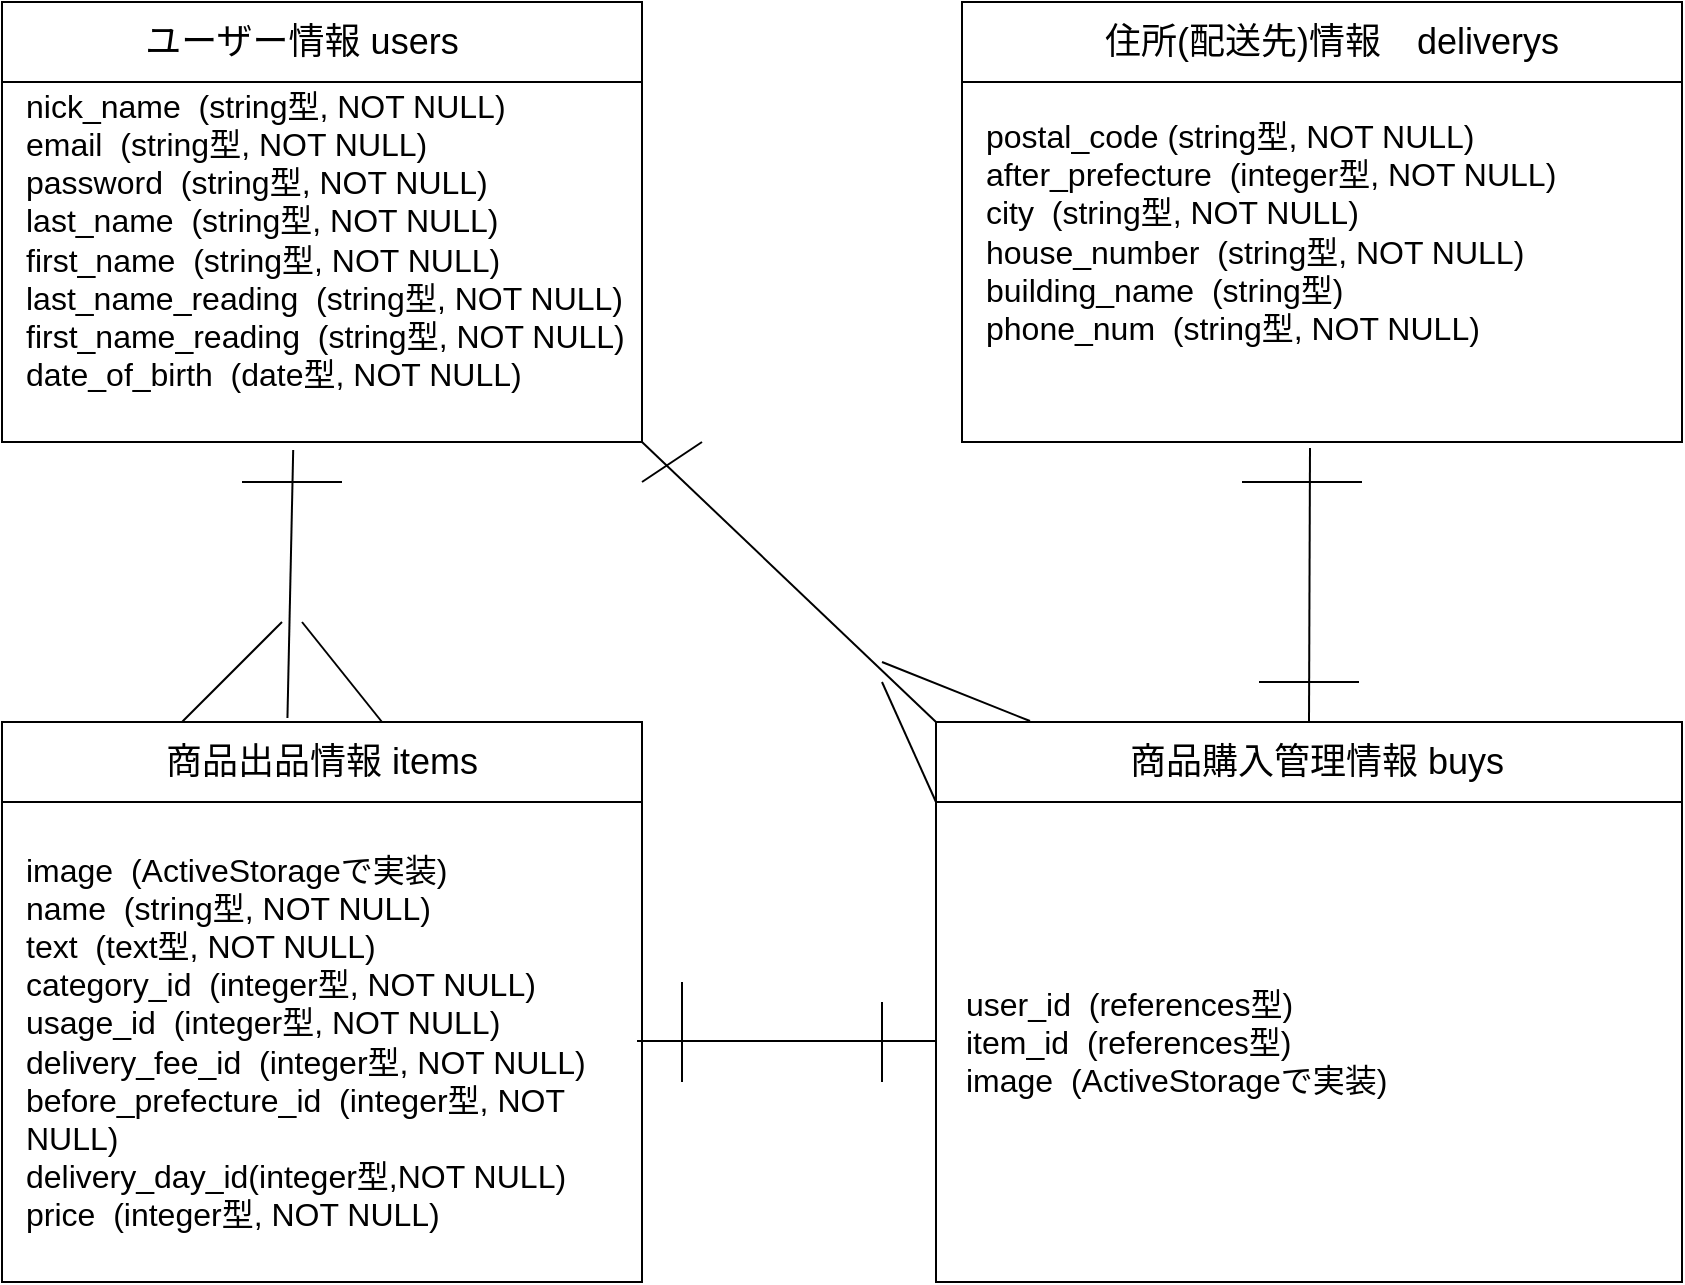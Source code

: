 <mxfile version="13.6.5">
    <diagram id="0W38vJm-rNa2hDeHWIhZ" name="ページ1">
        <mxGraphModel dx="957" dy="708" grid="1" gridSize="10" guides="1" tooltips="1" connect="1" arrows="1" fold="1" page="1" pageScale="1" pageWidth="827" pageHeight="1169" math="0" shadow="0">
            <root>
                <mxCell id="0"/>
                <mxCell id="1" parent="0"/>
                <mxCell id="6" value="" style="rounded=0;whiteSpace=wrap;html=1;" parent="1" vertex="1">
                    <mxGeometry x="40" y="80" width="320" height="40" as="geometry"/>
                </mxCell>
                <mxCell id="2" value="" style="rounded=0;whiteSpace=wrap;html=1;" parent="1" vertex="1">
                    <mxGeometry x="40" y="120" width="320" height="180" as="geometry"/>
                </mxCell>
                <mxCell id="5" value="ユーザー情報 users" style="text;html=1;strokeColor=none;fillColor=none;align=center;verticalAlign=middle;whiteSpace=wrap;rounded=0;fontSize=18;" parent="1" vertex="1">
                    <mxGeometry x="70" y="90" width="240" height="20" as="geometry"/>
                </mxCell>
                <mxCell id="8" value="nick_name&amp;nbsp; (string型, NOT NULL)&lt;br style=&quot;font-size: 16px&quot;&gt;email&amp;nbsp; (string型, NOT NULL)&lt;br style=&quot;font-size: 16px&quot;&gt;password&amp;nbsp; (string型, NOT NULL)&lt;br style=&quot;font-size: 16px&quot;&gt;last_name&amp;nbsp; (string型, NOT NULL)&lt;br style=&quot;font-size: 16px&quot;&gt;first_name&amp;nbsp; (string型, NOT NULL)&lt;br&gt;last_name_reading&amp;nbsp; (string型, NOT NULL)&lt;br style=&quot;font-size: 16px&quot;&gt;first_name_reading&amp;nbsp; (string型, NOT NULL)&lt;br style=&quot;font-size: 16px&quot;&gt;date_of_birth&amp;nbsp; (date型, NOT NULL)" style="text;html=1;strokeColor=none;fillColor=none;align=left;verticalAlign=middle;whiteSpace=wrap;rounded=0;fontSize=16;" parent="1" vertex="1">
                    <mxGeometry x="50" y="119" width="360" height="160" as="geometry"/>
                </mxCell>
                <mxCell id="10" value="" style="rounded=0;whiteSpace=wrap;html=1;" parent="1" vertex="1">
                    <mxGeometry x="520" y="120" width="360" height="180" as="geometry"/>
                </mxCell>
                <mxCell id="11" value="" style="rounded=0;whiteSpace=wrap;html=1;" parent="1" vertex="1">
                    <mxGeometry x="520" y="80" width="360" height="40" as="geometry"/>
                </mxCell>
                <mxCell id="12" value="住所(配送先)情報　deliverys" style="text;html=1;strokeColor=none;fillColor=none;align=center;verticalAlign=middle;whiteSpace=wrap;rounded=0;fontSize=18;" parent="1" vertex="1">
                    <mxGeometry x="570" y="90" width="270" height="20" as="geometry"/>
                </mxCell>
                <mxCell id="13" value="postal_code (string型, NOT NULL)&lt;br&gt;after_prefecture&amp;nbsp; (integer型, NOT NULL)&lt;br&gt;city&amp;nbsp; (string型, NOT NULL)&lt;br&gt;house_number&amp;nbsp; (string型, NOT NULL)&lt;br&gt;building_name&amp;nbsp; (string型)&lt;br&gt;phone_num&amp;nbsp; (string型, NOT NULL)" style="text;html=1;strokeColor=none;fillColor=none;align=left;verticalAlign=middle;whiteSpace=wrap;rounded=0;fontSize=16;" parent="1" vertex="1">
                    <mxGeometry x="530" y="120" width="340" height="150" as="geometry"/>
                </mxCell>
                <mxCell id="16" value="" style="rounded=0;whiteSpace=wrap;html=1;fontSize=16;align=left;" parent="1" vertex="1">
                    <mxGeometry x="40" y="440" width="320" height="40" as="geometry"/>
                </mxCell>
                <mxCell id="17" value="" style="rounded=0;whiteSpace=wrap;html=1;fontSize=16;align=left;" parent="1" vertex="1">
                    <mxGeometry x="40" y="480" width="320" height="240" as="geometry"/>
                </mxCell>
                <mxCell id="18" value="商品出品情報 items" style="text;html=1;strokeColor=none;fillColor=none;align=center;verticalAlign=middle;whiteSpace=wrap;rounded=0;fontSize=18;" parent="1" vertex="1">
                    <mxGeometry x="55" y="450" width="290" height="20" as="geometry"/>
                </mxCell>
                <mxCell id="19" value="" style="rounded=0;whiteSpace=wrap;html=1;fontSize=16;align=left;" parent="1" vertex="1">
                    <mxGeometry x="507" y="480" width="373" height="240" as="geometry"/>
                </mxCell>
                <mxCell id="20" value="" style="rounded=0;whiteSpace=wrap;html=1;fontSize=16;align=left;" parent="1" vertex="1">
                    <mxGeometry x="507" y="440" width="373" height="40" as="geometry"/>
                </mxCell>
                <mxCell id="21" value="商品購入管理情報 buys" style="text;html=1;strokeColor=none;fillColor=none;align=center;verticalAlign=middle;whiteSpace=wrap;rounded=0;fontSize=18;" parent="1" vertex="1">
                    <mxGeometry x="523.5" y="450" width="346.5" height="20" as="geometry"/>
                </mxCell>
                <mxCell id="23" value="image&amp;nbsp; (ActiveStorageで実装)&lt;br&gt;name&amp;nbsp; (string型, NOT NULL)&lt;br&gt;text&amp;nbsp; (text型, NOT NULL)&lt;br&gt;category_id&amp;nbsp; (integer型, NOT NULL)&lt;br&gt;usage_id&amp;nbsp; (integer型, NOT NULL)&lt;br&gt;delivery_fee_id&amp;nbsp; (integer型, NOT NULL)&lt;br&gt;before_prefecture_id&amp;nbsp; (integer型, NOT NULL)&lt;br&gt;delivery_day_id(integer型,NOT NULL)&lt;br&gt;price&amp;nbsp; (integer型, NOT NULL)" style="text;html=1;strokeColor=none;fillColor=none;align=left;verticalAlign=middle;whiteSpace=wrap;rounded=0;fontSize=16;" parent="1" vertex="1">
                    <mxGeometry x="50" y="480" width="300" height="240" as="geometry"/>
                </mxCell>
                <mxCell id="24" value="user_id&amp;nbsp; (references型)&lt;br&gt;item_id&amp;nbsp; (references型)&lt;br&gt;image&amp;nbsp; (ActiveStorageで実装)" style="text;html=1;strokeColor=none;fillColor=none;align=left;verticalAlign=middle;whiteSpace=wrap;rounded=0;fontSize=16;" parent="1" vertex="1">
                    <mxGeometry x="520" y="480" width="350" height="240" as="geometry"/>
                </mxCell>
                <mxCell id="30" value="" style="endArrow=none;html=1;fontSize=16;exitX=0.5;exitY=0;exitDx=0;exitDy=0;" parent="1" source="20" edge="1">
                    <mxGeometry width="50" height="50" relative="1" as="geometry">
                        <mxPoint x="550" y="440" as="sourcePoint"/>
                        <mxPoint x="694" y="303" as="targetPoint"/>
                    </mxGeometry>
                </mxCell>
                <mxCell id="31" value="" style="endArrow=none;html=1;fontSize=16;exitX=0.446;exitY=-0.05;exitDx=0;exitDy=0;exitPerimeter=0;entryX=0.455;entryY=1.022;entryDx=0;entryDy=0;entryPerimeter=0;" parent="1" source="16" target="2" edge="1">
                    <mxGeometry width="50" height="50" relative="1" as="geometry">
                        <mxPoint x="703.5" y="450" as="sourcePoint"/>
                        <mxPoint x="179" y="310" as="targetPoint"/>
                    </mxGeometry>
                </mxCell>
                <mxCell id="32" value="" style="endArrow=none;html=1;fontSize=16;" parent="1" edge="1">
                    <mxGeometry width="50" height="50" relative="1" as="geometry">
                        <mxPoint x="130" y="440" as="sourcePoint"/>
                        <mxPoint x="180" y="390" as="targetPoint"/>
                    </mxGeometry>
                </mxCell>
                <mxCell id="33" value="" style="endArrow=none;html=1;fontSize=16;" parent="1" edge="1">
                    <mxGeometry width="50" height="50" relative="1" as="geometry">
                        <mxPoint x="230" y="440" as="sourcePoint"/>
                        <mxPoint x="190" y="390" as="targetPoint"/>
                    </mxGeometry>
                </mxCell>
                <mxCell id="34" value="" style="endArrow=none;html=1;fontSize=16;" parent="1" edge="1">
                    <mxGeometry width="50" height="50" relative="1" as="geometry">
                        <mxPoint x="160" y="320" as="sourcePoint"/>
                        <mxPoint x="210" y="320" as="targetPoint"/>
                    </mxGeometry>
                </mxCell>
                <mxCell id="36" value="" style="endArrow=none;html=1;fontSize=16;" parent="1" edge="1">
                    <mxGeometry width="50" height="50" relative="1" as="geometry">
                        <mxPoint x="357.5" y="599.5" as="sourcePoint"/>
                        <mxPoint x="507" y="599.5" as="targetPoint"/>
                    </mxGeometry>
                </mxCell>
                <mxCell id="37" value="" style="endArrow=none;html=1;fontSize=16;entryX=0;entryY=0;entryDx=0;entryDy=0;exitX=1;exitY=1;exitDx=0;exitDy=0;" parent="1" source="2" target="20" edge="1">
                    <mxGeometry width="50" height="50" relative="1" as="geometry">
                        <mxPoint x="370.5" y="360" as="sourcePoint"/>
                        <mxPoint x="510" y="430" as="targetPoint"/>
                    </mxGeometry>
                </mxCell>
                <mxCell id="41" value="" style="endArrow=none;html=1;fontSize=16;exitX=0.126;exitY=-0.012;exitDx=0;exitDy=0;exitPerimeter=0;" parent="1" source="20" edge="1">
                    <mxGeometry width="50" height="50" relative="1" as="geometry">
                        <mxPoint x="260" y="470" as="sourcePoint"/>
                        <mxPoint x="480" y="410" as="targetPoint"/>
                    </mxGeometry>
                </mxCell>
                <mxCell id="42" value="" style="endArrow=none;html=1;fontSize=16;exitX=0;exitY=0;exitDx=0;exitDy=0;" parent="1" source="19" edge="1">
                    <mxGeometry width="50" height="50" relative="1" as="geometry">
                        <mxPoint x="563.998" y="449.52" as="sourcePoint"/>
                        <mxPoint x="480" y="420" as="targetPoint"/>
                    </mxGeometry>
                </mxCell>
                <mxCell id="43" value="" style="endArrow=none;html=1;fontSize=16;" parent="1" edge="1">
                    <mxGeometry width="50" height="50" relative="1" as="geometry">
                        <mxPoint x="660" y="320" as="sourcePoint"/>
                        <mxPoint x="720" y="320" as="targetPoint"/>
                    </mxGeometry>
                </mxCell>
                <mxCell id="44" value="" style="endArrow=none;html=1;fontSize=16;" parent="1" edge="1">
                    <mxGeometry width="50" height="50" relative="1" as="geometry">
                        <mxPoint x="668.5" y="420" as="sourcePoint"/>
                        <mxPoint x="718.5" y="420" as="targetPoint"/>
                    </mxGeometry>
                </mxCell>
                <mxCell id="47" value="" style="endArrow=none;html=1;fontSize=16;" parent="1" edge="1">
                    <mxGeometry width="50" height="50" relative="1" as="geometry">
                        <mxPoint x="380" y="570" as="sourcePoint"/>
                        <mxPoint x="380" y="620" as="targetPoint"/>
                        <Array as="points">
                            <mxPoint x="380" y="620"/>
                        </Array>
                    </mxGeometry>
                </mxCell>
                <mxCell id="48" value="" style="endArrow=none;html=1;fontSize=16;" parent="1" edge="1">
                    <mxGeometry width="50" height="50" relative="1" as="geometry">
                        <mxPoint x="480" y="580" as="sourcePoint"/>
                        <mxPoint x="480" y="620" as="targetPoint"/>
                    </mxGeometry>
                </mxCell>
                <mxCell id="51" value="" style="endArrow=none;html=1;fontSize=16;" parent="1" edge="1">
                    <mxGeometry width="50" height="50" relative="1" as="geometry">
                        <mxPoint x="360" y="320" as="sourcePoint"/>
                        <mxPoint x="390" y="300" as="targetPoint"/>
                    </mxGeometry>
                </mxCell>
            </root>
        </mxGraphModel>
    </diagram>
</mxfile>
